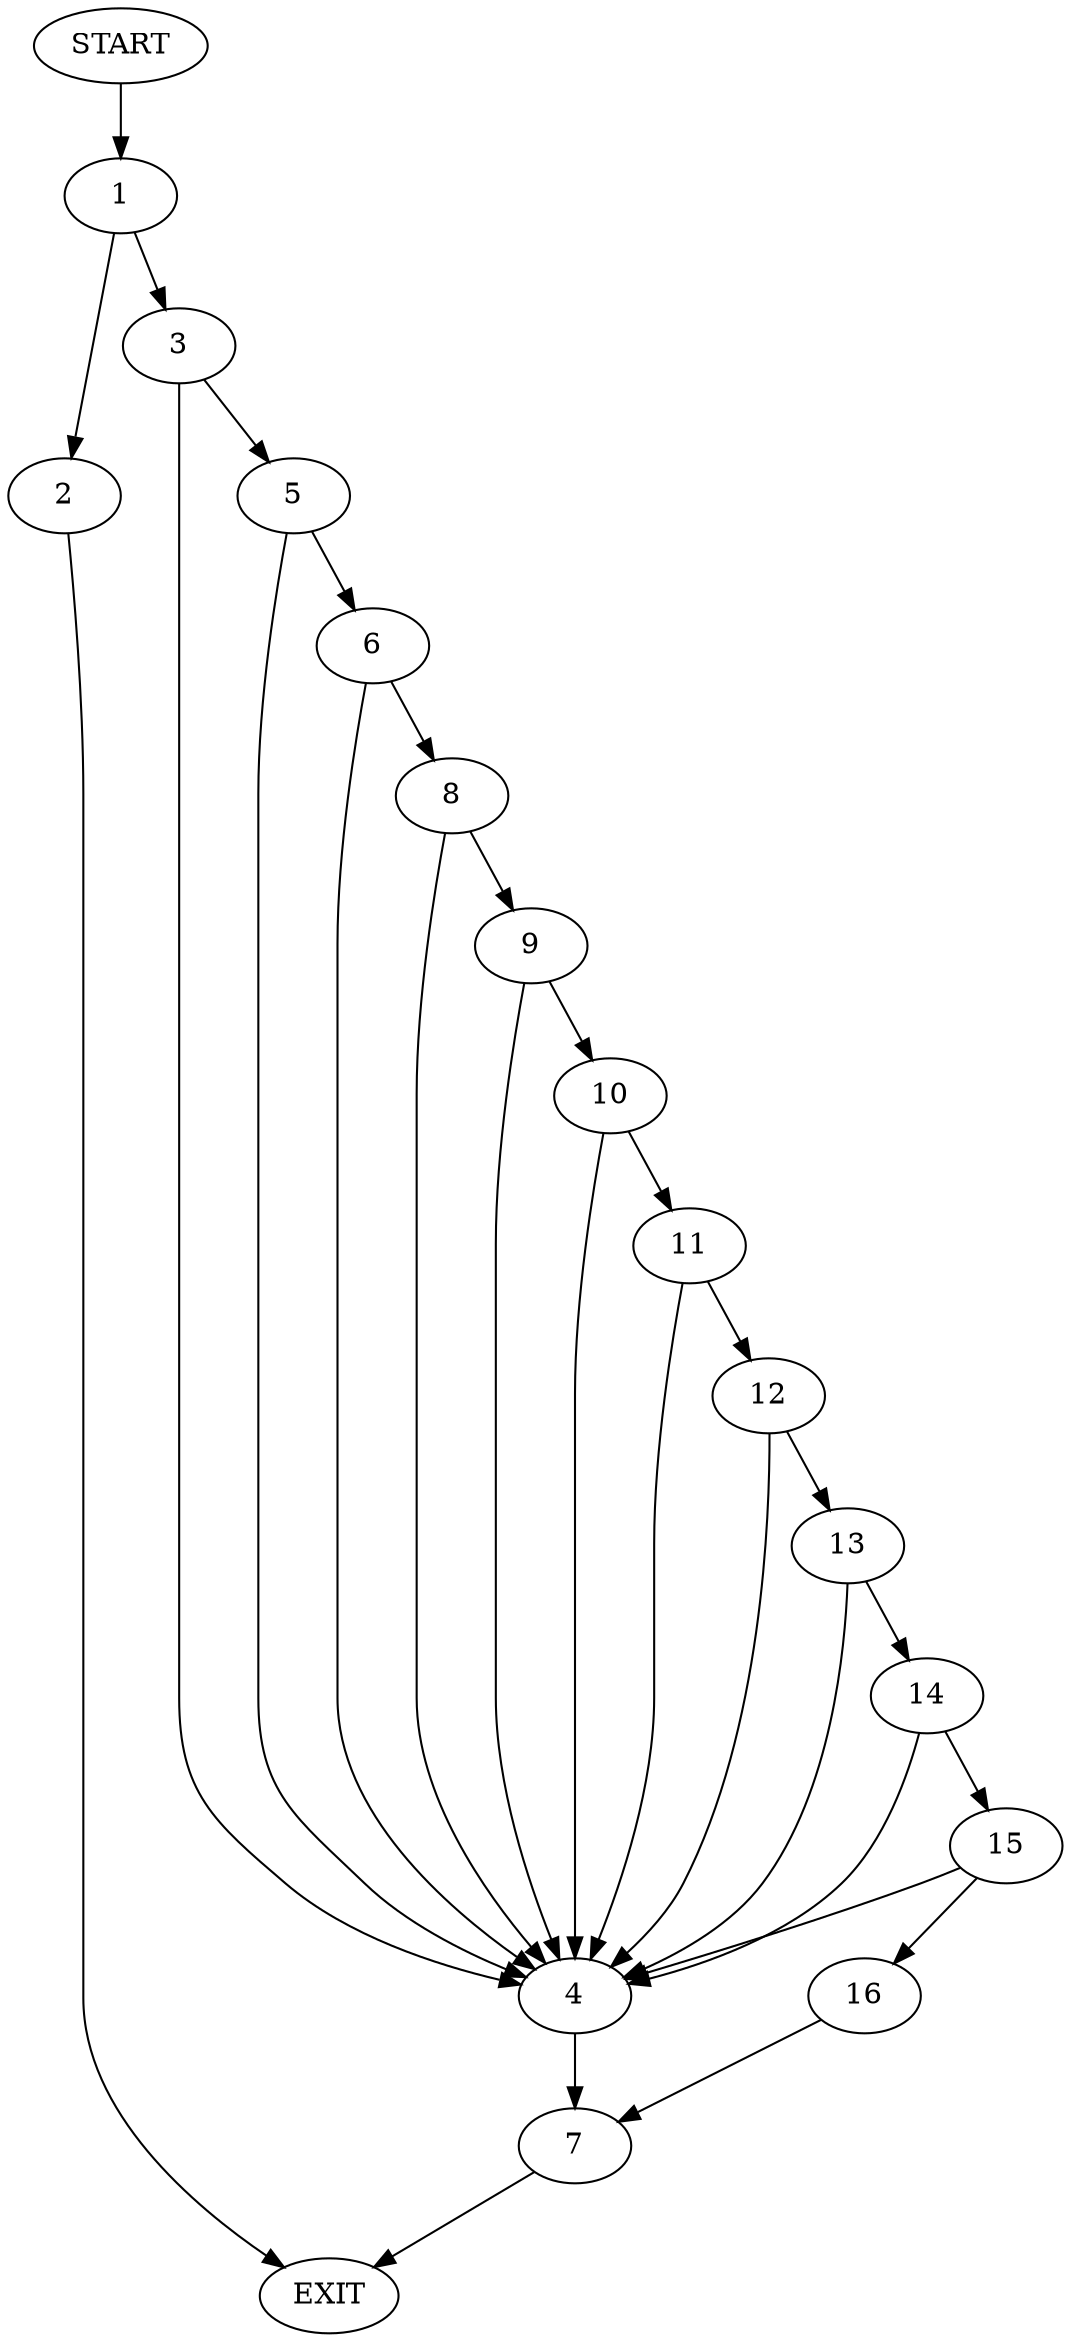 digraph {
0 [label="START"]
17 [label="EXIT"]
0 -> 1
1 -> 2
1 -> 3
3 -> 4
3 -> 5
2 -> 17
5 -> 4
5 -> 6
4 -> 7
6 -> 4
6 -> 8
8 -> 4
8 -> 9
9 -> 4
9 -> 10
10 -> 4
10 -> 11
11 -> 4
11 -> 12
12 -> 4
12 -> 13
13 -> 4
13 -> 14
14 -> 4
14 -> 15
15 -> 4
15 -> 16
16 -> 7
7 -> 17
}
